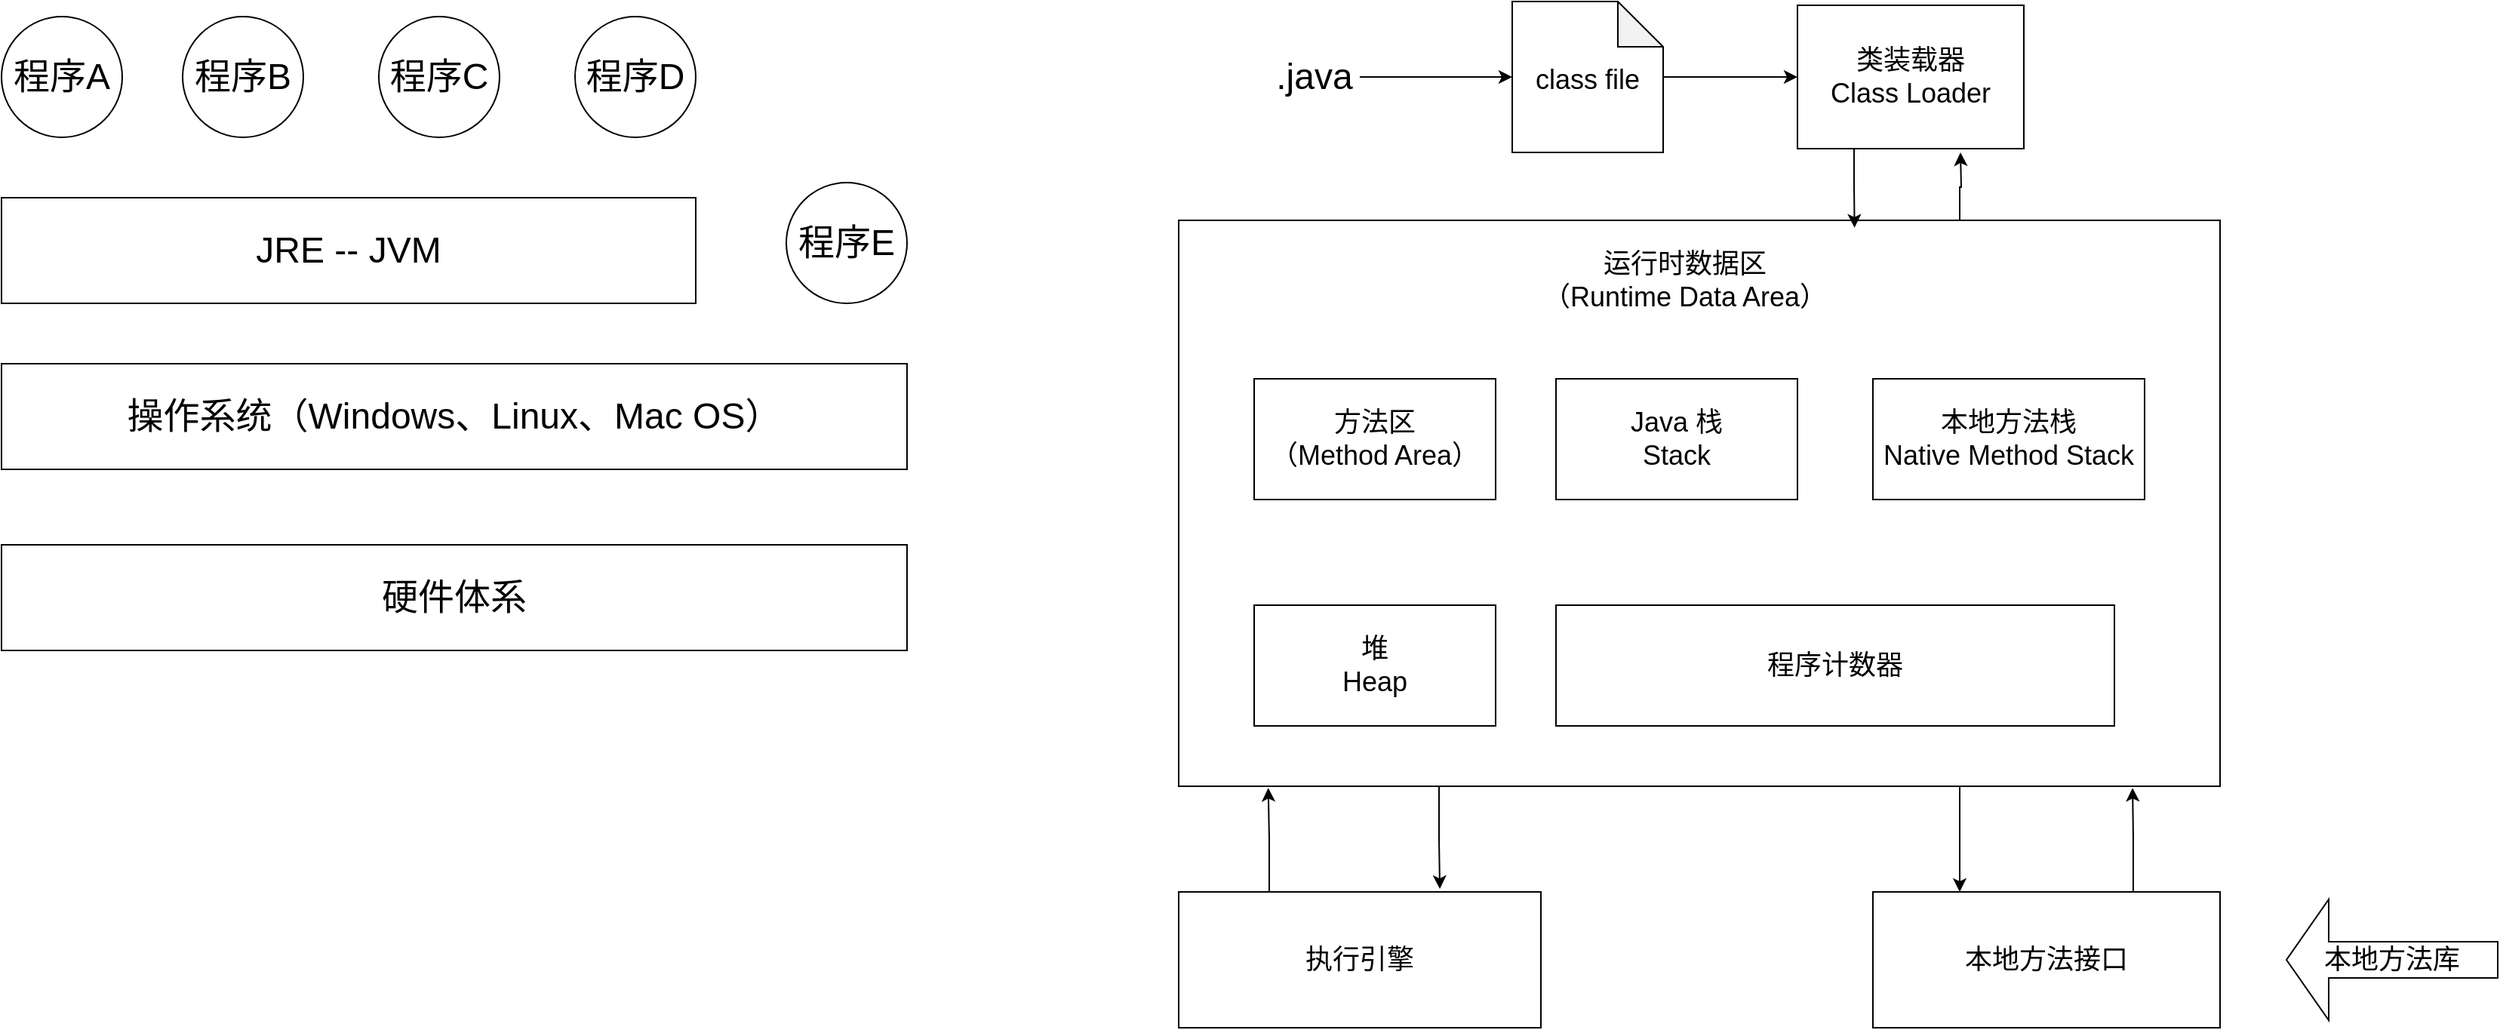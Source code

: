 <mxfile version="20.0.3" type="github">
  <diagram id="K4vAkyuHzr__zoMk4vQg" name="Page-1">
    <mxGraphModel dx="1298" dy="1978" grid="1" gridSize="10" guides="1" tooltips="1" connect="1" arrows="1" fold="1" page="1" pageScale="1" pageWidth="827" pageHeight="1169" math="0" shadow="0">
      <root>
        <mxCell id="0" />
        <mxCell id="1" parent="0" />
        <mxCell id="HxmhVXZMZb9d3OeHC13k-1" value="&lt;font style=&quot;font-size: 24px;&quot;&gt;操作系统（Windows、Linux、Mac OS）&lt;/font&gt;" style="rounded=0;whiteSpace=wrap;html=1;" vertex="1" parent="1">
          <mxGeometry x="140" y="200" width="600" height="70" as="geometry" />
        </mxCell>
        <mxCell id="HxmhVXZMZb9d3OeHC13k-2" value="JRE -- JVM" style="rounded=0;whiteSpace=wrap;html=1;fontSize=24;" vertex="1" parent="1">
          <mxGeometry x="140" y="90" width="460" height="70" as="geometry" />
        </mxCell>
        <mxCell id="HxmhVXZMZb9d3OeHC13k-3" value="程序A" style="ellipse;whiteSpace=wrap;html=1;aspect=fixed;fontSize=24;" vertex="1" parent="1">
          <mxGeometry x="140" y="-30" width="80" height="80" as="geometry" />
        </mxCell>
        <mxCell id="HxmhVXZMZb9d3OeHC13k-4" value="程序B" style="ellipse;whiteSpace=wrap;html=1;aspect=fixed;fontSize=24;" vertex="1" parent="1">
          <mxGeometry x="260" y="-30" width="80" height="80" as="geometry" />
        </mxCell>
        <mxCell id="HxmhVXZMZb9d3OeHC13k-5" value="程序C" style="ellipse;whiteSpace=wrap;html=1;aspect=fixed;fontSize=24;" vertex="1" parent="1">
          <mxGeometry x="390" y="-30" width="80" height="80" as="geometry" />
        </mxCell>
        <mxCell id="HxmhVXZMZb9d3OeHC13k-6" value="程序D" style="ellipse;whiteSpace=wrap;html=1;aspect=fixed;fontSize=24;" vertex="1" parent="1">
          <mxGeometry x="520" y="-30" width="80" height="80" as="geometry" />
        </mxCell>
        <mxCell id="HxmhVXZMZb9d3OeHC13k-7" value="程序E" style="ellipse;whiteSpace=wrap;html=1;aspect=fixed;fontSize=24;" vertex="1" parent="1">
          <mxGeometry x="660" y="80" width="80" height="80" as="geometry" />
        </mxCell>
        <mxCell id="HxmhVXZMZb9d3OeHC13k-8" value="&lt;font style=&quot;font-size: 24px;&quot;&gt;硬件体系&lt;/font&gt;" style="rounded=0;whiteSpace=wrap;html=1;" vertex="1" parent="1">
          <mxGeometry x="140" y="320" width="600" height="70" as="geometry" />
        </mxCell>
        <mxCell id="HxmhVXZMZb9d3OeHC13k-11" style="edgeStyle=orthogonalEdgeStyle;rounded=0;orthogonalLoop=1;jettySize=auto;html=1;exitX=1;exitY=0.5;exitDx=0;exitDy=0;entryX=0;entryY=0.5;entryDx=0;entryDy=0;entryPerimeter=0;fontSize=24;" edge="1" parent="1" source="HxmhVXZMZb9d3OeHC13k-9" target="HxmhVXZMZb9d3OeHC13k-10">
          <mxGeometry relative="1" as="geometry" />
        </mxCell>
        <mxCell id="HxmhVXZMZb9d3OeHC13k-9" value=".java" style="text;html=1;strokeColor=none;fillColor=none;align=center;verticalAlign=middle;whiteSpace=wrap;rounded=0;fontSize=24;" vertex="1" parent="1">
          <mxGeometry x="980" y="-5" width="60" height="30" as="geometry" />
        </mxCell>
        <mxCell id="HxmhVXZMZb9d3OeHC13k-14" value="" style="edgeStyle=orthogonalEdgeStyle;rounded=0;orthogonalLoop=1;jettySize=auto;html=1;fontSize=18;jumpSize=6;sketch=0;" edge="1" parent="1" source="HxmhVXZMZb9d3OeHC13k-10">
          <mxGeometry relative="1" as="geometry">
            <mxPoint x="1330" y="10" as="targetPoint" />
          </mxGeometry>
        </mxCell>
        <mxCell id="HxmhVXZMZb9d3OeHC13k-10" value="&lt;font style=&quot;font-size: 18px;&quot;&gt;class file&lt;/font&gt;" style="shape=note;whiteSpace=wrap;html=1;backgroundOutline=1;darkOpacity=0.05;fontSize=24;" vertex="1" parent="1">
          <mxGeometry x="1141" y="-40" width="100" height="100" as="geometry" />
        </mxCell>
        <mxCell id="HxmhVXZMZb9d3OeHC13k-32" style="edgeStyle=orthogonalEdgeStyle;rounded=0;sketch=0;jumpSize=6;orthogonalLoop=1;jettySize=auto;html=1;exitX=0.25;exitY=1;exitDx=0;exitDy=0;entryX=0.721;entryY=-0.022;entryDx=0;entryDy=0;entryPerimeter=0;fontSize=18;" edge="1" parent="1" source="HxmhVXZMZb9d3OeHC13k-15" target="HxmhVXZMZb9d3OeHC13k-24">
          <mxGeometry relative="1" as="geometry" />
        </mxCell>
        <mxCell id="HxmhVXZMZb9d3OeHC13k-33" style="edgeStyle=orthogonalEdgeStyle;rounded=0;sketch=0;jumpSize=6;orthogonalLoop=1;jettySize=auto;html=1;exitX=0.75;exitY=1;exitDx=0;exitDy=0;entryX=0.25;entryY=0;entryDx=0;entryDy=0;fontSize=18;" edge="1" parent="1" source="HxmhVXZMZb9d3OeHC13k-15" target="HxmhVXZMZb9d3OeHC13k-23">
          <mxGeometry relative="1" as="geometry" />
        </mxCell>
        <mxCell id="HxmhVXZMZb9d3OeHC13k-40" style="edgeStyle=orthogonalEdgeStyle;rounded=0;sketch=0;jumpSize=6;orthogonalLoop=1;jettySize=auto;html=1;exitX=0.75;exitY=0;exitDx=0;exitDy=0;fontSize=18;" edge="1" parent="1" source="HxmhVXZMZb9d3OeHC13k-15">
          <mxGeometry relative="1" as="geometry">
            <mxPoint x="1438" y="60" as="targetPoint" />
          </mxGeometry>
        </mxCell>
        <mxCell id="HxmhVXZMZb9d3OeHC13k-15" value="" style="rounded=0;whiteSpace=wrap;html=1;fontSize=18;" vertex="1" parent="1">
          <mxGeometry x="920" y="105" width="690" height="375" as="geometry" />
        </mxCell>
        <mxCell id="HxmhVXZMZb9d3OeHC13k-17" value="运行时数据区&lt;br&gt;（Runtime Data Area）" style="text;html=1;strokeColor=none;fillColor=none;align=center;verticalAlign=middle;whiteSpace=wrap;rounded=0;fontSize=18;" vertex="1" parent="1">
          <mxGeometry x="1050.5" y="120" width="409" height="50" as="geometry" />
        </mxCell>
        <mxCell id="HxmhVXZMZb9d3OeHC13k-18" value="方法区&lt;br&gt;（Method Area）" style="rounded=0;whiteSpace=wrap;html=1;fontSize=18;" vertex="1" parent="1">
          <mxGeometry x="970" y="210" width="160" height="80" as="geometry" />
        </mxCell>
        <mxCell id="HxmhVXZMZb9d3OeHC13k-19" value="Java 栈&lt;br&gt;Stack" style="rounded=0;whiteSpace=wrap;html=1;fontSize=18;" vertex="1" parent="1">
          <mxGeometry x="1170" y="210" width="160" height="80" as="geometry" />
        </mxCell>
        <mxCell id="HxmhVXZMZb9d3OeHC13k-20" value="本地方法栈&lt;br&gt;Native Method Stack" style="rounded=0;whiteSpace=wrap;html=1;fontSize=18;" vertex="1" parent="1">
          <mxGeometry x="1380" y="210" width="180" height="80" as="geometry" />
        </mxCell>
        <mxCell id="HxmhVXZMZb9d3OeHC13k-21" value="堆&lt;br&gt;Heap" style="rounded=0;whiteSpace=wrap;html=1;fontSize=18;" vertex="1" parent="1">
          <mxGeometry x="970" y="360" width="160" height="80" as="geometry" />
        </mxCell>
        <mxCell id="HxmhVXZMZb9d3OeHC13k-22" value="程序计数器" style="rounded=0;whiteSpace=wrap;html=1;fontSize=18;" vertex="1" parent="1">
          <mxGeometry x="1170" y="360" width="370" height="80" as="geometry" />
        </mxCell>
        <mxCell id="HxmhVXZMZb9d3OeHC13k-34" style="edgeStyle=orthogonalEdgeStyle;rounded=0;sketch=0;jumpSize=6;orthogonalLoop=1;jettySize=auto;html=1;exitX=0.75;exitY=0;exitDx=0;exitDy=0;entryX=0.916;entryY=1.003;entryDx=0;entryDy=0;entryPerimeter=0;fontSize=18;" edge="1" parent="1" source="HxmhVXZMZb9d3OeHC13k-23" target="HxmhVXZMZb9d3OeHC13k-15">
          <mxGeometry relative="1" as="geometry" />
        </mxCell>
        <mxCell id="HxmhVXZMZb9d3OeHC13k-23" value="本地方法接口" style="rounded=0;whiteSpace=wrap;html=1;fontSize=18;" vertex="1" parent="1">
          <mxGeometry x="1380" y="550" width="230" height="90" as="geometry" />
        </mxCell>
        <mxCell id="HxmhVXZMZb9d3OeHC13k-31" style="edgeStyle=orthogonalEdgeStyle;rounded=0;sketch=0;jumpSize=6;orthogonalLoop=1;jettySize=auto;html=1;exitX=0.25;exitY=0;exitDx=0;exitDy=0;entryX=0.086;entryY=1.003;entryDx=0;entryDy=0;entryPerimeter=0;fontSize=18;" edge="1" parent="1" source="HxmhVXZMZb9d3OeHC13k-24" target="HxmhVXZMZb9d3OeHC13k-15">
          <mxGeometry relative="1" as="geometry" />
        </mxCell>
        <mxCell id="HxmhVXZMZb9d3OeHC13k-24" value="执行引擎" style="rounded=0;whiteSpace=wrap;html=1;fontSize=18;" vertex="1" parent="1">
          <mxGeometry x="920" y="550" width="240" height="90" as="geometry" />
        </mxCell>
        <mxCell id="HxmhVXZMZb9d3OeHC13k-37" value="本地方法库" style="shape=singleArrow;direction=west;whiteSpace=wrap;html=1;fontSize=18;" vertex="1" parent="1">
          <mxGeometry x="1654" y="555" width="140" height="80" as="geometry" />
        </mxCell>
        <mxCell id="HxmhVXZMZb9d3OeHC13k-41" style="edgeStyle=orthogonalEdgeStyle;rounded=0;sketch=0;jumpSize=6;orthogonalLoop=1;jettySize=auto;html=1;exitX=0.25;exitY=1;exitDx=0;exitDy=0;entryX=0.649;entryY=0.013;entryDx=0;entryDy=0;entryPerimeter=0;fontSize=18;" edge="1" parent="1" source="HxmhVXZMZb9d3OeHC13k-38" target="HxmhVXZMZb9d3OeHC13k-15">
          <mxGeometry relative="1" as="geometry" />
        </mxCell>
        <mxCell id="HxmhVXZMZb9d3OeHC13k-38" value="类装载器&lt;br&gt;Class Loader" style="rounded=0;whiteSpace=wrap;html=1;fontSize=18;" vertex="1" parent="1">
          <mxGeometry x="1330" y="-37.5" width="150" height="95" as="geometry" />
        </mxCell>
      </root>
    </mxGraphModel>
  </diagram>
</mxfile>
